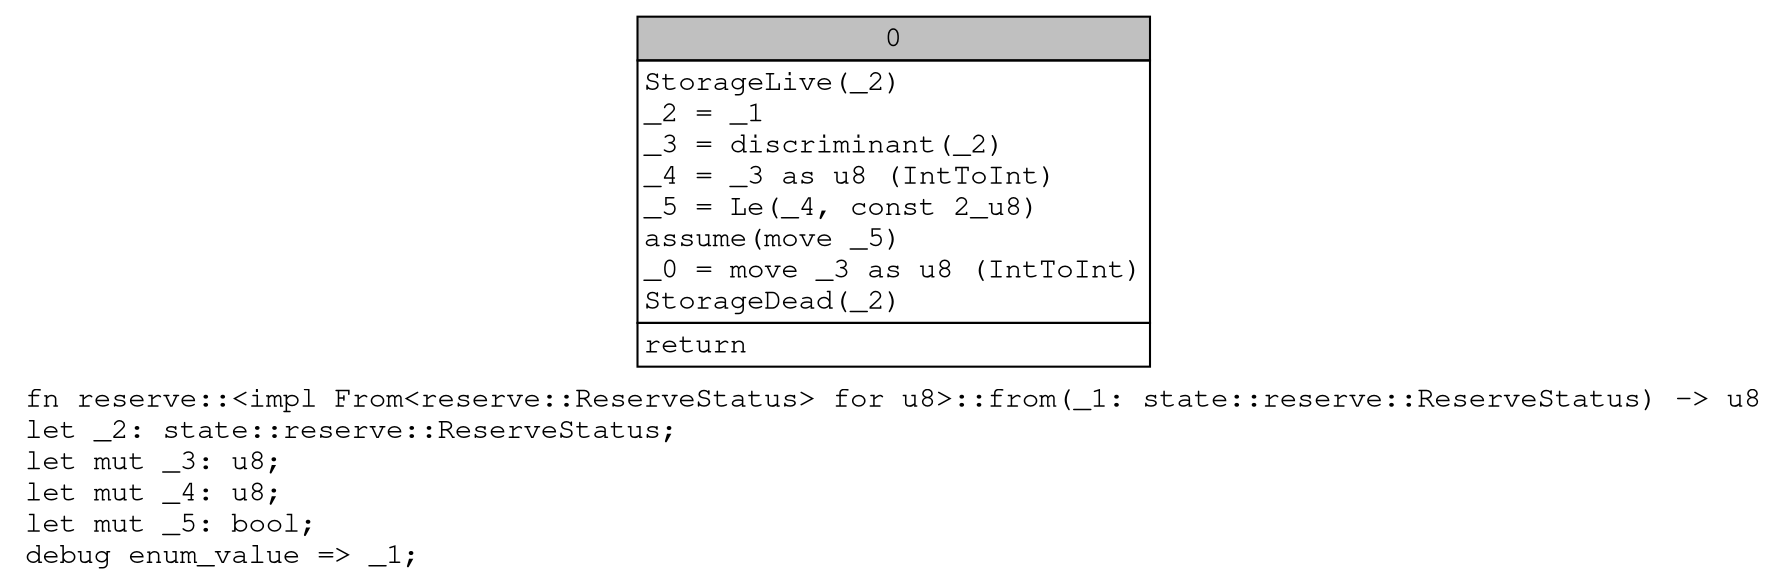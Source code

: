 digraph Mir_0_9973 {
    graph [fontname="Courier, monospace"];
    node [fontname="Courier, monospace"];
    edge [fontname="Courier, monospace"];
    label=<fn reserve::&lt;impl From&lt;reserve::ReserveStatus&gt; for u8&gt;::from(_1: state::reserve::ReserveStatus) -&gt; u8<br align="left"/>let _2: state::reserve::ReserveStatus;<br align="left"/>let mut _3: u8;<br align="left"/>let mut _4: u8;<br align="left"/>let mut _5: bool;<br align="left"/>debug enum_value =&gt; _1;<br align="left"/>>;
    bb0__0_9973 [shape="none", label=<<table border="0" cellborder="1" cellspacing="0"><tr><td bgcolor="gray" align="center" colspan="1">0</td></tr><tr><td align="left" balign="left">StorageLive(_2)<br/>_2 = _1<br/>_3 = discriminant(_2)<br/>_4 = _3 as u8 (IntToInt)<br/>_5 = Le(_4, const 2_u8)<br/>assume(move _5)<br/>_0 = move _3 as u8 (IntToInt)<br/>StorageDead(_2)<br/></td></tr><tr><td align="left">return</td></tr></table>>];
}
